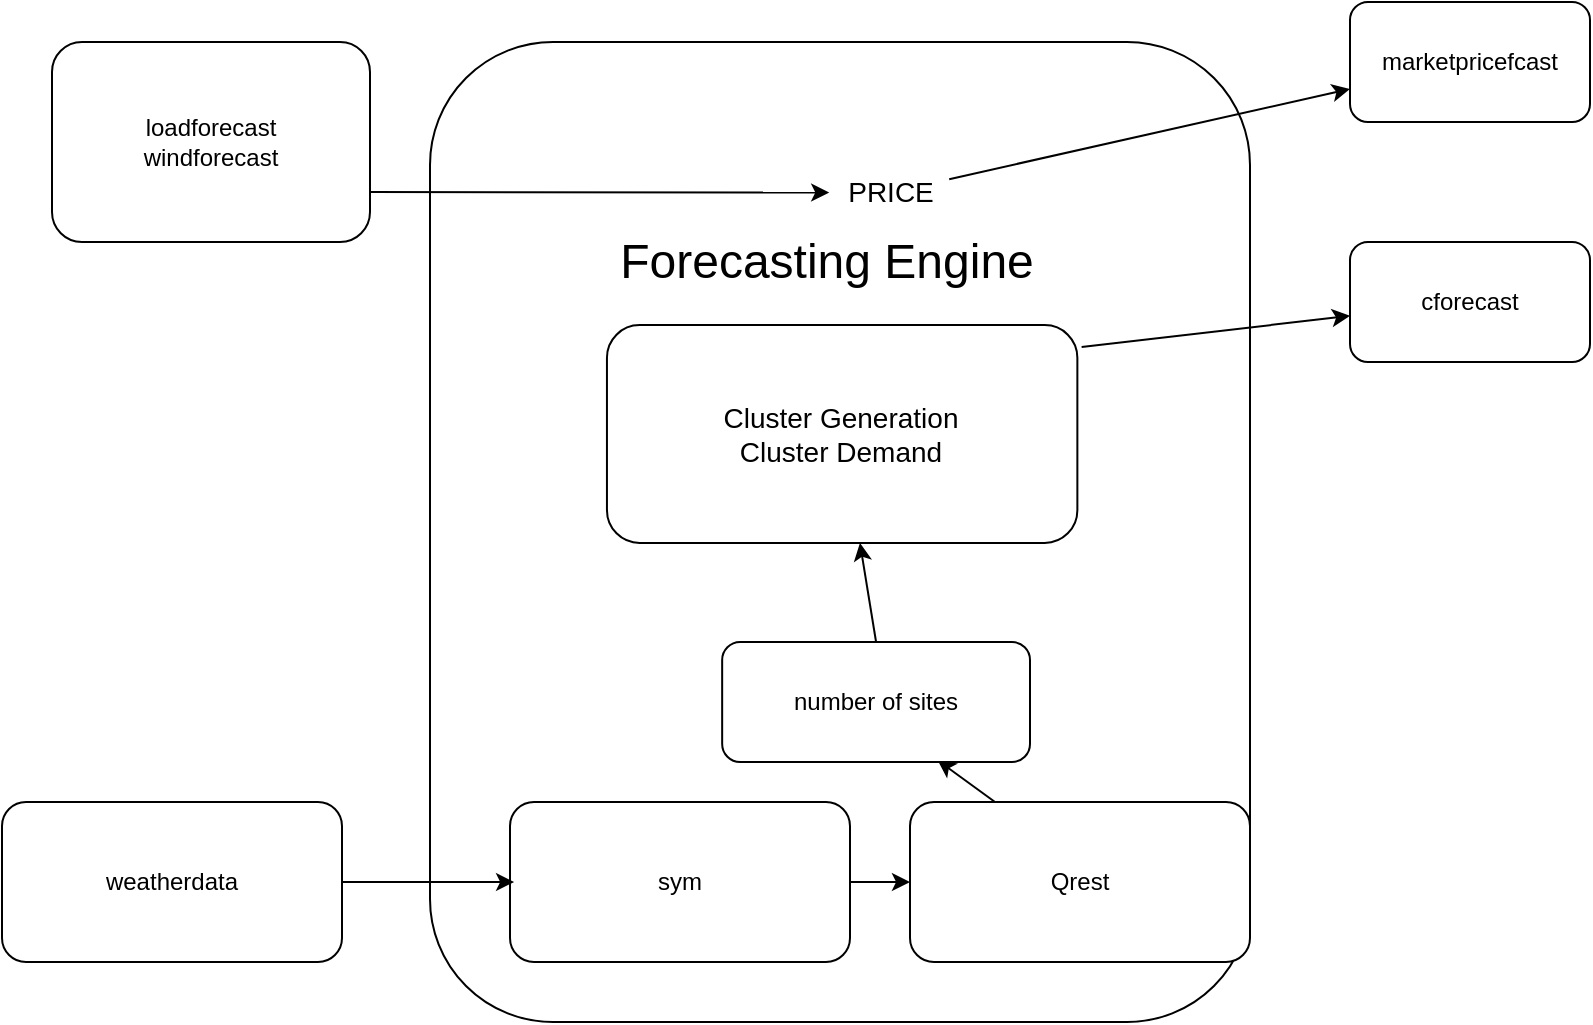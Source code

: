 <mxfile version="14.3.0" type="github">
  <diagram id="a-bHq1KkwQbsTztBTE07" name="Page-1">
    <mxGraphModel dx="868" dy="488" grid="1" gridSize="10" guides="1" tooltips="1" connect="1" arrows="1" fold="1" page="1" pageScale="1" pageWidth="827" pageHeight="1169" math="0" shadow="0">
      <root>
        <mxCell id="0" />
        <mxCell id="1" parent="0" />
        <mxCell id="Kt-GRtBH2peXFJSDINZT-5" value="weatherdata" style="rounded=1;whiteSpace=wrap;html=1;" parent="1" vertex="1">
          <mxGeometry x="26" y="440" width="170" height="80" as="geometry" />
        </mxCell>
        <mxCell id="Kt-GRtBH2peXFJSDINZT-6" value="loadforecast&lt;br&gt;windforecast" style="rounded=1;whiteSpace=wrap;html=1;" parent="1" vertex="1">
          <mxGeometry x="51" y="60" width="159" height="100" as="geometry" />
        </mxCell>
        <mxCell id="Kt-GRtBH2peXFJSDINZT-8" value="marketpricefcast" style="rounded=1;whiteSpace=wrap;html=1;" parent="1" vertex="1">
          <mxGeometry x="700" y="40.0" width="120" height="60" as="geometry" />
        </mxCell>
        <mxCell id="Kt-GRtBH2peXFJSDINZT-9" value="cforecast" style="rounded=1;whiteSpace=wrap;html=1;" parent="1" vertex="1">
          <mxGeometry x="700" y="160" width="120" height="60" as="geometry" />
        </mxCell>
        <mxCell id="QDE64ggSZwjZivFJymg_-15" value="" style="group" vertex="1" connectable="0" parent="1">
          <mxGeometry x="240" y="60" width="410" height="490" as="geometry" />
        </mxCell>
        <mxCell id="Kt-GRtBH2peXFJSDINZT-1" value="" style="rounded=1;whiteSpace=wrap;html=1;direction=south;" parent="QDE64ggSZwjZivFJymg_-15" vertex="1">
          <mxGeometry width="410" height="490.0" as="geometry" />
        </mxCell>
        <mxCell id="QDE64ggSZwjZivFJymg_-14" value="&lt;font style=&quot;font-size: 14px&quot;&gt;PRICE&lt;/font&gt;" style="text;html=1;resizable=0;autosize=1;align=center;verticalAlign=middle;points=[];fillColor=none;strokeColor=none;rounded=0;" vertex="1" parent="QDE64ggSZwjZivFJymg_-15">
          <mxGeometry x="199.605" y="65.328" width="60" height="20" as="geometry" />
        </mxCell>
        <mxCell id="QDE64ggSZwjZivFJymg_-25" value="&lt;font style=&quot;font-size: 24px&quot;&gt;Forecasting Engine&lt;/font&gt;" style="text;html=1;resizable=0;autosize=1;align=center;verticalAlign=middle;points=[];fillColor=none;strokeColor=none;rounded=0;" vertex="1" parent="QDE64ggSZwjZivFJymg_-15">
          <mxGeometry x="88.476" y="99.999" width="220" height="20" as="geometry" />
        </mxCell>
        <mxCell id="QDE64ggSZwjZivFJymg_-27" value="&lt;font style=&quot;font-size: 14px&quot;&gt;Cluster Generation&lt;br&gt;Cluster Demand&lt;/font&gt;" style="rounded=1;whiteSpace=wrap;html=1;" vertex="1" parent="QDE64ggSZwjZivFJymg_-15">
          <mxGeometry x="88.474" y="141.556" width="235.211" height="108.889" as="geometry" />
        </mxCell>
        <mxCell id="QDE64ggSZwjZivFJymg_-29" value="sym" style="rounded=1;whiteSpace=wrap;html=1;" vertex="1" parent="QDE64ggSZwjZivFJymg_-15">
          <mxGeometry x="40" y="380" width="170" height="80" as="geometry" />
        </mxCell>
        <mxCell id="QDE64ggSZwjZivFJymg_-8" value="Qrest" style="rounded=1;whiteSpace=wrap;html=1;" vertex="1" parent="QDE64ggSZwjZivFJymg_-15">
          <mxGeometry x="240" y="380" width="170" height="80" as="geometry" />
        </mxCell>
        <mxCell id="QDE64ggSZwjZivFJymg_-10" value="" style="endArrow=classic;html=1;entryX=0.7;entryY=0.985;entryDx=0;entryDy=0;exitX=0.25;exitY=0;exitDx=0;exitDy=0;entryPerimeter=0;" edge="1" parent="QDE64ggSZwjZivFJymg_-15" source="QDE64ggSZwjZivFJymg_-8" target="QDE64ggSZwjZivFJymg_-30">
          <mxGeometry width="50" height="50" relative="1" as="geometry">
            <mxPoint x="50" y="20" as="sourcePoint" />
            <mxPoint x="63.95" y="122.009" as="targetPoint" />
          </mxGeometry>
        </mxCell>
        <mxCell id="QDE64ggSZwjZivFJymg_-32" value="" style="endArrow=classic;html=1;" edge="1" parent="QDE64ggSZwjZivFJymg_-15" source="QDE64ggSZwjZivFJymg_-29" target="QDE64ggSZwjZivFJymg_-8">
          <mxGeometry width="50" height="50" relative="1" as="geometry">
            <mxPoint x="210" y="364.89" as="sourcePoint" />
            <mxPoint x="211" y="324.89" as="targetPoint" />
          </mxGeometry>
        </mxCell>
        <mxCell id="QDE64ggSZwjZivFJymg_-30" value="number of sites" style="rounded=1;whiteSpace=wrap;html=1;" vertex="1" parent="QDE64ggSZwjZivFJymg_-15">
          <mxGeometry x="146.08" y="300" width="153.92" height="60" as="geometry" />
        </mxCell>
        <mxCell id="QDE64ggSZwjZivFJymg_-36" value="" style="endArrow=classic;html=1;exitX=0.5;exitY=0;exitDx=0;exitDy=0;" edge="1" parent="QDE64ggSZwjZivFJymg_-15" source="QDE64ggSZwjZivFJymg_-30" target="QDE64ggSZwjZivFJymg_-27">
          <mxGeometry width="50" height="50" relative="1" as="geometry">
            <mxPoint x="140" y="250" as="sourcePoint" />
            <mxPoint x="190" y="200" as="targetPoint" />
          </mxGeometry>
        </mxCell>
        <mxCell id="QDE64ggSZwjZivFJymg_-17" value="" style="endArrow=classic;html=1;" edge="1" parent="1" source="QDE64ggSZwjZivFJymg_-14" target="Kt-GRtBH2peXFJSDINZT-8">
          <mxGeometry width="50" height="50" relative="1" as="geometry">
            <mxPoint x="480" y="310" as="sourcePoint" />
            <mxPoint x="530" y="260" as="targetPoint" />
          </mxGeometry>
        </mxCell>
        <mxCell id="QDE64ggSZwjZivFJymg_-6" value="" style="endArrow=classic;html=1;exitX=1;exitY=0.5;exitDx=0;exitDy=0;entryX=0.012;entryY=0.5;entryDx=0;entryDy=0;entryPerimeter=0;" edge="1" parent="1" source="Kt-GRtBH2peXFJSDINZT-5" target="QDE64ggSZwjZivFJymg_-29">
          <mxGeometry width="50" height="50" relative="1" as="geometry">
            <mxPoint x="180" y="408" as="sourcePoint" />
            <mxPoint x="115" y="450" as="targetPoint" />
          </mxGeometry>
        </mxCell>
        <mxCell id="QDE64ggSZwjZivFJymg_-4" value="" style="endArrow=classic;html=1;exitX=1.009;exitY=0.1;exitDx=0;exitDy=0;exitPerimeter=0;" edge="1" parent="1" source="QDE64ggSZwjZivFJymg_-27" target="Kt-GRtBH2peXFJSDINZT-9">
          <mxGeometry width="50" height="50" relative="1" as="geometry">
            <mxPoint x="430" y="171" as="sourcePoint" />
            <mxPoint x="520" y="70" as="targetPoint" />
          </mxGeometry>
        </mxCell>
        <mxCell id="QDE64ggSZwjZivFJymg_-28" value="" style="endArrow=classic;html=1;exitX=1;exitY=0.75;exitDx=0;exitDy=0;" edge="1" parent="1" source="Kt-GRtBH2peXFJSDINZT-6" target="QDE64ggSZwjZivFJymg_-14">
          <mxGeometry width="50" height="50" relative="1" as="geometry">
            <mxPoint x="350" y="270" as="sourcePoint" />
            <mxPoint x="400" y="220" as="targetPoint" />
          </mxGeometry>
        </mxCell>
      </root>
    </mxGraphModel>
  </diagram>
</mxfile>
